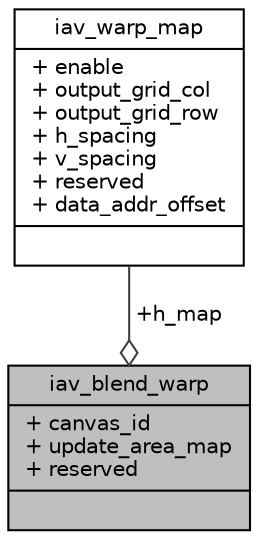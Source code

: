 digraph "iav_blend_warp"
{
 // INTERACTIVE_SVG=YES
 // LATEX_PDF_SIZE
  bgcolor="transparent";
  edge [fontname="Helvetica",fontsize="10",labelfontname="Helvetica",labelfontsize="10"];
  node [fontname="Helvetica",fontsize="10",shape=record];
  Node1 [label="{iav_blend_warp\n|+ canvas_id\l+ update_area_map\l+ reserved\l|}",height=0.2,width=0.4,color="black", fillcolor="grey75", style="filled", fontcolor="black",tooltip=" "];
  Node2 -> Node1 [color="grey25",fontsize="10",style="solid",label=" +h_map" ,arrowhead="odiamond",fontname="Helvetica"];
  Node2 [label="{iav_warp_map\n|+ enable\l+ output_grid_col\l+ output_grid_row\l+ h_spacing\l+ v_spacing\l+ reserved\l+ data_addr_offset\l|}",height=0.2,width=0.4,color="black",URL="$db/d84/structiav__warp__map.html",tooltip=" "];
}

